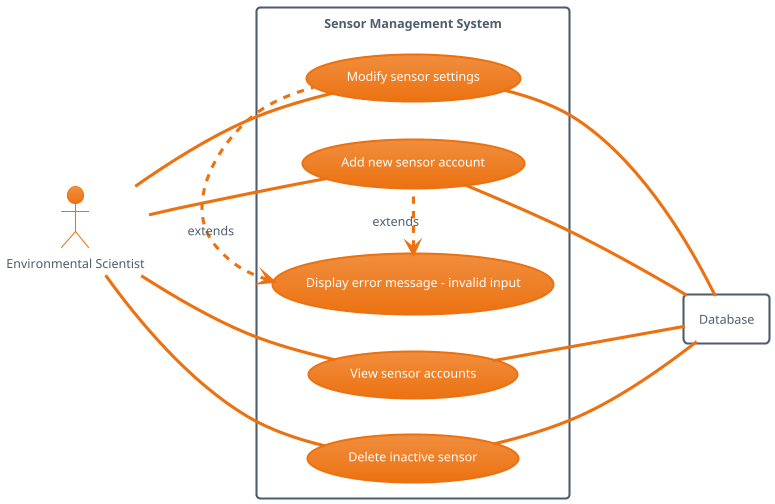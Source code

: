 @startuml
!theme aws-orange
left to right direction

actor Scientist as "Environmental Scientist"

rectangle Database

rectangle "Sensor Management System" {

    usecase UC1 as "View sensor accounts"
    usecase UC2 as "Modify sensor settings"
    usecase UC3 as "Add new sensor account"
    usecase UC4 as "Delete inactive sensor"

    usecase UC5 as "Display error message - invalid input"

    Scientist -- UC1
    Scientist -- UC2
    Scientist -- UC3
    Scientist -- UC4

    UC1 --- Database
    UC2 --- Database
    UC3 --- Database
    UC4 --- Database

    UC5 <. UC2 : extends
    UC5 <. UC3 : extends
}

@enduml